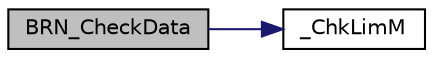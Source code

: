 digraph "BRN_CheckData"
{
  edge [fontname="Helvetica",fontsize="10",labelfontname="Helvetica",labelfontsize="10"];
  node [fontname="Helvetica",fontsize="10",shape=record];
  rankdir="LR";
  Node1 [label="BRN_CheckData",height=0.2,width=0.4,color="black", fillcolor="grey75", style="filled", fontcolor="black"];
  Node1 -> Node2 [color="midnightblue",fontsize="10",style="solid",fontname="Helvetica"];
  Node2 [label="_ChkLimM",height=0.2,width=0.4,color="black", fillcolor="white", style="filled",URL="$bur__brn_8c.html#ad85856a6abc550c5af46058356f89296"];
}
